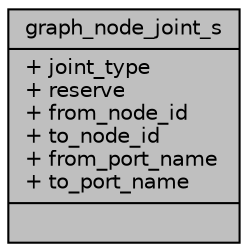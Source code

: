 digraph "graph_node_joint_s"
{
 // INTERACTIVE_SVG=YES
 // LATEX_PDF_SIZE
  bgcolor="transparent";
  edge [fontname="Helvetica",fontsize="10",labelfontname="Helvetica",labelfontsize="10"];
  node [fontname="Helvetica",fontsize="10",shape=record];
  Node1 [label="{graph_node_joint_s\n|+ joint_type\l+ reserve\l+ from_node_id\l+ to_node_id\l+ from_port_name\l+ to_port_name\l|}",height=0.2,width=0.4,color="black", fillcolor="grey75", style="filled", fontcolor="black",tooltip=" "];
}
